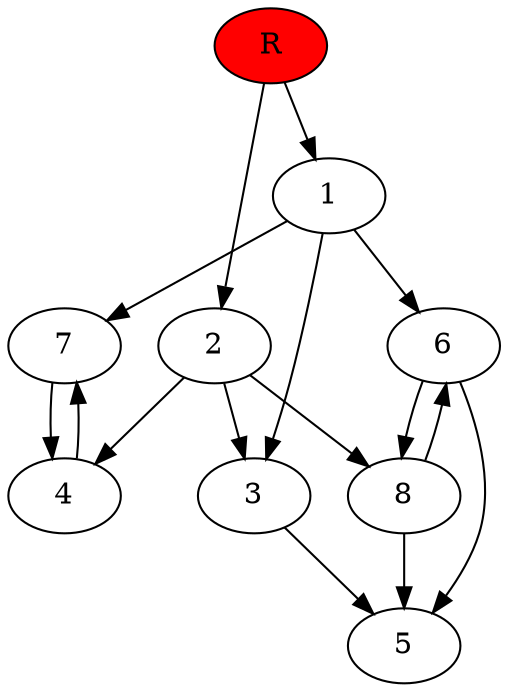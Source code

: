 digraph prb74646 {
	1
	2
	3
	4
	5
	6
	7
	8
	R [fillcolor="#ff0000" style=filled]
	1 -> 3
	1 -> 6
	1 -> 7
	2 -> 3
	2 -> 4
	2 -> 8
	3 -> 5
	4 -> 7
	6 -> 5
	6 -> 8
	7 -> 4
	8 -> 5
	8 -> 6
	R -> 1
	R -> 2
}
